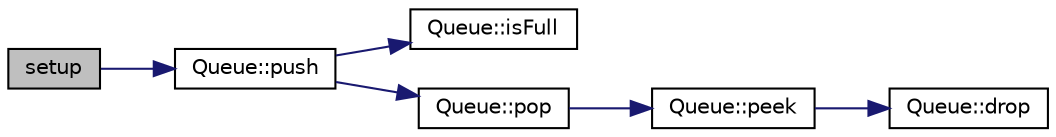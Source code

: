 digraph "setup"
{
  edge [fontname="Helvetica",fontsize="10",labelfontname="Helvetica",labelfontsize="10"];
  node [fontname="Helvetica",fontsize="10",shape=record];
  rankdir="LR";
  Node7 [label="setup",height=0.2,width=0.4,color="black", fillcolor="grey75", style="filled", fontcolor="black"];
  Node7 -> Node8 [color="midnightblue",fontsize="10",style="solid",fontname="Helvetica"];
  Node8 [label="Queue::push",height=0.2,width=0.4,color="black", fillcolor="white", style="filled",URL="$class_queue.html#a415958dbf4a259a52bbc30e20af0d4a7",tooltip="Push record to queue. "];
  Node8 -> Node9 [color="midnightblue",fontsize="10",style="solid",fontname="Helvetica"];
  Node9 [label="Queue::isFull",height=0.2,width=0.4,color="black", fillcolor="white", style="filled",URL="$class_queue.html#ac89d81f40709b5552abfa44e5a923e29",tooltip="get fullness state of the queue "];
  Node8 -> Node10 [color="midnightblue",fontsize="10",style="solid",fontname="Helvetica"];
  Node10 [label="Queue::pop",height=0.2,width=0.4,color="black", fillcolor="white", style="filled",URL="$class_queue.html#a0ffe1950f8d1afcc4ec0e0fb3de802da",tooltip="Pop record from queue. "];
  Node10 -> Node11 [color="midnightblue",fontsize="10",style="solid",fontname="Helvetica"];
  Node11 [label="Queue::peek",height=0.2,width=0.4,color="black", fillcolor="white", style="filled",URL="$class_queue.html#a5a715cb528a84594bab04cb73afbfc4b",tooltip="Peek record from queue. "];
  Node11 -> Node12 [color="midnightblue",fontsize="10",style="solid",fontname="Helvetica"];
  Node12 [label="Queue::drop",height=0.2,width=0.4,color="black", fillcolor="white", style="filled",URL="$class_queue.html#a29b1ce254f3ba5f5f03c5c7c6ef6ccc7",tooltip="Drop current record from queue. "];
}
